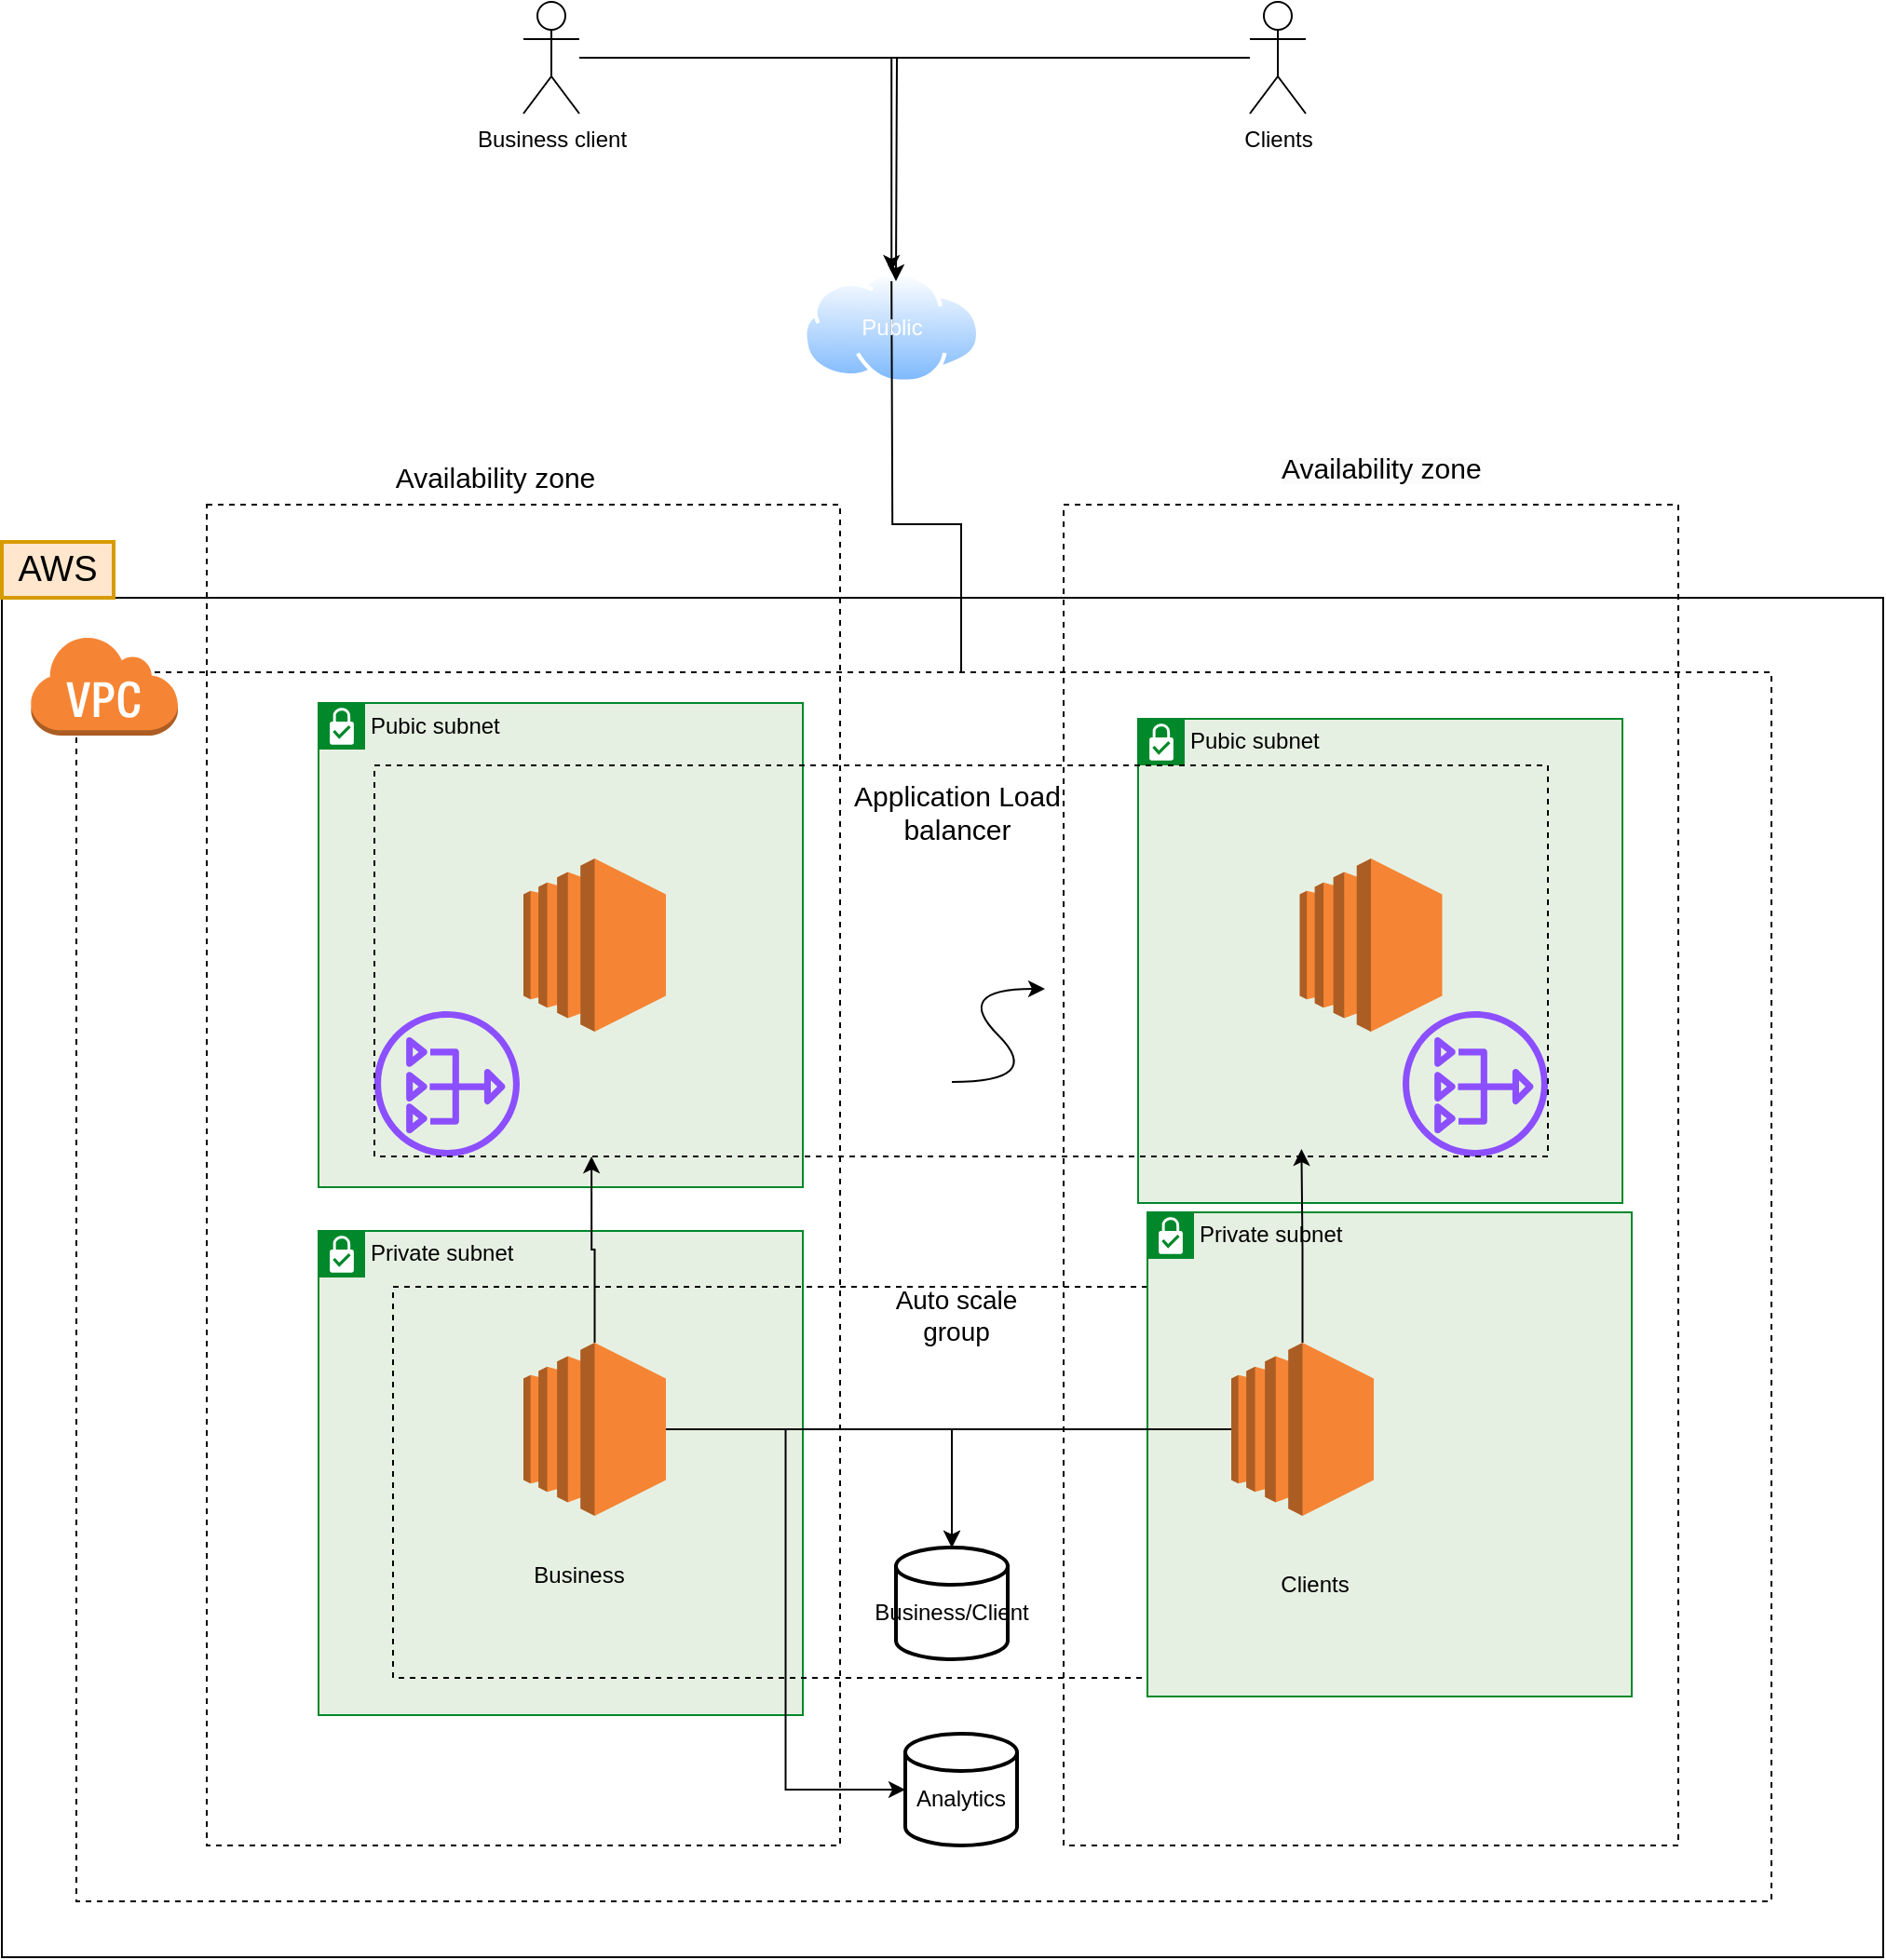 <mxfile version="24.7.12">
  <diagram name="Page-1" id="1npiZSmswvkon4gAFHvo">
    <mxGraphModel dx="1912" dy="1228" grid="1" gridSize="10" guides="1" tooltips="1" connect="1" arrows="1" fold="1" page="1" pageScale="1" pageWidth="850" pageHeight="1100" math="0" shadow="0">
      <root>
        <mxCell id="0" />
        <mxCell id="1" parent="0" />
        <mxCell id="VEC-emDZ8dzPH6i4BCSv-1" value="" style="rounded=0;whiteSpace=wrap;html=1;" vertex="1" parent="1">
          <mxGeometry x="370" y="350" width="1010" height="730" as="geometry" />
        </mxCell>
        <mxCell id="VEC-emDZ8dzPH6i4BCSv-2" value="AWS" style="text;html=1;align=center;verticalAlign=middle;whiteSpace=wrap;rounded=0;fillColor=#ffe6cc;strokeColor=#d79b00;strokeWidth=2;fontSize=19;" vertex="1" parent="1">
          <mxGeometry x="370" y="320" width="60" height="30" as="geometry" />
        </mxCell>
        <mxCell id="VEC-emDZ8dzPH6i4BCSv-4" value="" style="image;aspect=fixed;perimeter=ellipsePerimeter;html=1;align=center;shadow=0;dashed=0;spacingTop=3;image=img/lib/active_directory/internet_cloud.svg;" vertex="1" parent="1">
          <mxGeometry x="800" y="175" width="95.23" height="60" as="geometry" />
        </mxCell>
        <mxCell id="VEC-emDZ8dzPH6i4BCSv-21" style="edgeStyle=orthogonalEdgeStyle;rounded=0;orthogonalLoop=1;jettySize=auto;html=1;" edge="1" parent="1" target="VEC-emDZ8dzPH6i4BCSv-22">
          <mxGeometry relative="1" as="geometry">
            <mxPoint x="880" y="340.0" as="targetPoint" />
            <mxPoint x="847.6" y="180" as="sourcePoint" />
          </mxGeometry>
        </mxCell>
        <mxCell id="VEC-emDZ8dzPH6i4BCSv-5" value="&lt;font color=&quot;#ffffff&quot;&gt;Public&lt;/font&gt;" style="text;html=1;align=center;verticalAlign=middle;whiteSpace=wrap;rounded=0;" vertex="1" parent="1">
          <mxGeometry x="817.62" y="190" width="60" height="30" as="geometry" />
        </mxCell>
        <mxCell id="VEC-emDZ8dzPH6i4BCSv-11" style="edgeStyle=orthogonalEdgeStyle;rounded=0;orthogonalLoop=1;jettySize=auto;html=1;" edge="1" parent="1" source="VEC-emDZ8dzPH6i4BCSv-6">
          <mxGeometry relative="1" as="geometry">
            <mxPoint x="850" y="180.0" as="targetPoint" />
          </mxGeometry>
        </mxCell>
        <mxCell id="VEC-emDZ8dzPH6i4BCSv-6" value="Business client" style="shape=umlActor;verticalLabelPosition=bottom;verticalAlign=top;html=1;outlineConnect=0;" vertex="1" parent="1">
          <mxGeometry x="650" y="30" width="30" height="60" as="geometry" />
        </mxCell>
        <mxCell id="VEC-emDZ8dzPH6i4BCSv-10" style="edgeStyle=orthogonalEdgeStyle;rounded=0;orthogonalLoop=1;jettySize=auto;html=1;entryX=0.5;entryY=0;entryDx=0;entryDy=0;" edge="1" parent="1" source="VEC-emDZ8dzPH6i4BCSv-9" target="VEC-emDZ8dzPH6i4BCSv-4">
          <mxGeometry relative="1" as="geometry" />
        </mxCell>
        <mxCell id="VEC-emDZ8dzPH6i4BCSv-9" value="Clients" style="shape=umlActor;verticalLabelPosition=bottom;verticalAlign=top;html=1;outlineConnect=0;" vertex="1" parent="1">
          <mxGeometry x="1040" y="30" width="30" height="60" as="geometry" />
        </mxCell>
        <mxCell id="VEC-emDZ8dzPH6i4BCSv-15" value="" style="rounded=0;whiteSpace=wrap;html=1;strokeColor=default;dashed=1;" vertex="1" parent="1">
          <mxGeometry x="410" y="390" width="910" height="660" as="geometry" />
        </mxCell>
        <mxCell id="VEC-emDZ8dzPH6i4BCSv-16" value="" style="outlineConnect=0;dashed=0;verticalLabelPosition=bottom;verticalAlign=top;align=center;html=1;shape=mxgraph.aws3.virtual_private_cloud;fillColor=#F58534;gradientColor=none;" vertex="1" parent="1">
          <mxGeometry x="385" y="370" width="79.5" height="54" as="geometry" />
        </mxCell>
        <mxCell id="VEC-emDZ8dzPH6i4BCSv-17" value="" style="rounded=0;whiteSpace=wrap;html=1;dashed=1;fillColor=none;" vertex="1" parent="1">
          <mxGeometry x="480" y="300" width="340" height="720" as="geometry" />
        </mxCell>
        <mxCell id="VEC-emDZ8dzPH6i4BCSv-18" value="" style="rounded=0;whiteSpace=wrap;html=1;dashed=1;fillColor=none;" vertex="1" parent="1">
          <mxGeometry x="940" y="300" width="330" height="720" as="geometry" />
        </mxCell>
        <mxCell id="VEC-emDZ8dzPH6i4BCSv-19" value="Availability zone" style="text;html=1;align=center;verticalAlign=middle;whiteSpace=wrap;rounded=0;fontSize=15;" vertex="1" parent="1">
          <mxGeometry x="580" y="270" width="110" height="30" as="geometry" />
        </mxCell>
        <mxCell id="VEC-emDZ8dzPH6i4BCSv-20" value="&lt;span style=&quot;color: rgb(0, 0, 0); font-family: Helvetica; font-style: normal; font-variant-ligatures: normal; font-variant-caps: normal; font-weight: 400; letter-spacing: normal; orphans: 2; text-align: center; text-indent: 0px; text-transform: none; widows: 2; word-spacing: 0px; -webkit-text-stroke-width: 0px; white-space: normal; background-color: rgb(251, 251, 251); text-decoration-thickness: initial; text-decoration-style: initial; text-decoration-color: initial; float: none; display: inline !important;&quot;&gt;&lt;font style=&quot;font-size: 15px;&quot;&gt;Availability zone&lt;/font&gt;&lt;/span&gt;" style="text;whiteSpace=wrap;html=1;" vertex="1" parent="1">
          <mxGeometry x="1055" y="265" width="120" height="40" as="geometry" />
        </mxCell>
        <mxCell id="VEC-emDZ8dzPH6i4BCSv-25" value="Pubic subnet" style="shape=mxgraph.ibm.box;prType=subnet;fontStyle=0;verticalAlign=top;align=left;spacingLeft=32;spacingTop=4;fillColor=#E6F0E2;rounded=0;whiteSpace=wrap;html=1;strokeColor=#00882B;strokeWidth=1;dashed=0;container=1;spacing=-4;collapsible=0;expand=0;recursiveResize=0;" vertex="1" parent="1">
          <mxGeometry x="980" y="415" width="260" height="260" as="geometry" />
        </mxCell>
        <mxCell id="VEC-emDZ8dzPH6i4BCSv-23" value="&lt;font style=&quot;font-size: 15px;&quot;&gt;Application Load balancer&lt;/font&gt;" style="text;html=1;align=center;verticalAlign=middle;whiteSpace=wrap;rounded=0;" vertex="1" parent="1">
          <mxGeometry x="817.62" y="440" width="130" height="50" as="geometry" />
        </mxCell>
        <mxCell id="VEC-emDZ8dzPH6i4BCSv-27" value="" style="outlineConnect=0;dashed=0;verticalLabelPosition=bottom;verticalAlign=top;align=center;html=1;shape=mxgraph.aws3.ec2;fillColor=#F58534;gradientColor=none;" vertex="1" parent="1">
          <mxGeometry x="1066.75" y="490" width="76.5" height="93" as="geometry" />
        </mxCell>
        <mxCell id="VEC-emDZ8dzPH6i4BCSv-29" value="" style="sketch=0;outlineConnect=0;fontColor=#232F3E;gradientColor=none;fillColor=#8C4FFF;strokeColor=none;dashed=0;verticalLabelPosition=bottom;verticalAlign=top;align=center;html=1;fontSize=12;fontStyle=0;aspect=fixed;pointerEvents=1;shape=mxgraph.aws4.nat_gateway;" vertex="1" parent="1">
          <mxGeometry x="1122" y="572" width="78" height="78" as="geometry" />
        </mxCell>
        <mxCell id="VEC-emDZ8dzPH6i4BCSv-30" value="Private subnet" style="shape=mxgraph.ibm.box;prType=subnet;fontStyle=0;verticalAlign=top;align=left;spacingLeft=32;spacingTop=4;fillColor=#E6F0E2;rounded=0;whiteSpace=wrap;html=1;strokeColor=#00882B;strokeWidth=1;dashed=0;container=1;spacing=-4;collapsible=0;expand=0;recursiveResize=0;" vertex="1" parent="1">
          <mxGeometry x="540" y="690" width="260" height="260" as="geometry" />
        </mxCell>
        <mxCell id="VEC-emDZ8dzPH6i4BCSv-33" value="" style="rounded=0;whiteSpace=wrap;html=1;dashed=1;fillColor=none;" vertex="1" parent="VEC-emDZ8dzPH6i4BCSv-30">
          <mxGeometry x="40" y="30" width="630" height="210" as="geometry" />
        </mxCell>
        <mxCell id="VEC-emDZ8dzPH6i4BCSv-47" value="Business" style="text;html=1;align=center;verticalAlign=middle;whiteSpace=wrap;rounded=0;" vertex="1" parent="VEC-emDZ8dzPH6i4BCSv-30">
          <mxGeometry x="110" y="170" width="60" height="30" as="geometry" />
        </mxCell>
        <mxCell id="VEC-emDZ8dzPH6i4BCSv-36" value="" style="strokeWidth=2;html=1;shape=mxgraph.flowchart.database;whiteSpace=wrap;" vertex="1" parent="VEC-emDZ8dzPH6i4BCSv-30">
          <mxGeometry x="310" y="170" width="60" height="60" as="geometry" />
        </mxCell>
        <mxCell id="VEC-emDZ8dzPH6i4BCSv-53" value="Business/Client" style="text;html=1;align=center;verticalAlign=middle;whiteSpace=wrap;rounded=0;" vertex="1" parent="VEC-emDZ8dzPH6i4BCSv-30">
          <mxGeometry x="310" y="190" width="60" height="30" as="geometry" />
        </mxCell>
        <mxCell id="VEC-emDZ8dzPH6i4BCSv-31" value="Private subnet" style="shape=mxgraph.ibm.box;prType=subnet;fontStyle=0;verticalAlign=top;align=left;spacingLeft=32;spacingTop=4;fillColor=#E6F0E2;rounded=0;whiteSpace=wrap;html=1;strokeColor=#00882B;strokeWidth=1;dashed=0;container=1;spacing=-4;collapsible=0;expand=0;recursiveResize=0;" vertex="1" parent="VEC-emDZ8dzPH6i4BCSv-30">
          <mxGeometry x="445" y="-10" width="260" height="260" as="geometry" />
        </mxCell>
        <mxCell id="VEC-emDZ8dzPH6i4BCSv-48" value="Clients" style="text;html=1;align=center;verticalAlign=middle;whiteSpace=wrap;rounded=0;" vertex="1" parent="VEC-emDZ8dzPH6i4BCSv-31">
          <mxGeometry x="60" y="185" width="60" height="30" as="geometry" />
        </mxCell>
        <mxCell id="VEC-emDZ8dzPH6i4BCSv-32" value="Pubic subnet" style="shape=mxgraph.ibm.box;prType=subnet;fontStyle=0;verticalAlign=top;align=left;spacingLeft=32;spacingTop=4;fillColor=#E6F0E2;rounded=0;whiteSpace=wrap;html=1;strokeColor=#00882B;strokeWidth=1;dashed=0;container=1;spacing=-4;collapsible=0;expand=0;recursiveResize=0;" vertex="1" parent="1">
          <mxGeometry x="540" y="406.5" width="260" height="260" as="geometry" />
        </mxCell>
        <mxCell id="VEC-emDZ8dzPH6i4BCSv-28" value="" style="sketch=0;outlineConnect=0;fontColor=#232F3E;gradientColor=none;fillColor=#8C4FFF;strokeColor=none;dashed=0;verticalLabelPosition=bottom;verticalAlign=top;align=center;html=1;fontSize=12;fontStyle=0;aspect=fixed;pointerEvents=1;shape=mxgraph.aws4.nat_gateway;" vertex="1" parent="1">
          <mxGeometry x="570" y="572" width="78" height="78" as="geometry" />
        </mxCell>
        <mxCell id="VEC-emDZ8dzPH6i4BCSv-26" value="" style="outlineConnect=0;dashed=0;verticalLabelPosition=bottom;verticalAlign=top;align=center;html=1;shape=mxgraph.aws3.ec2;fillColor=#F58534;gradientColor=none;" vertex="1" parent="1">
          <mxGeometry x="650" y="490" width="76.5" height="93" as="geometry" />
        </mxCell>
        <mxCell id="VEC-emDZ8dzPH6i4BCSv-22" value="" style="rounded=0;whiteSpace=wrap;html=1;dashed=1;fillColor=none;" vertex="1" parent="1">
          <mxGeometry x="570" y="440" width="630" height="210" as="geometry" />
        </mxCell>
        <mxCell id="VEC-emDZ8dzPH6i4BCSv-34" value="&lt;font style=&quot;font-size: 14px;&quot;&gt;Auto scale group&lt;/font&gt;" style="text;html=1;align=center;verticalAlign=middle;whiteSpace=wrap;rounded=0;" vertex="1" parent="1">
          <mxGeometry x="828.93" y="720" width="107.38" height="30" as="geometry" />
        </mxCell>
        <mxCell id="VEC-emDZ8dzPH6i4BCSv-42" style="edgeStyle=orthogonalEdgeStyle;rounded=0;orthogonalLoop=1;jettySize=auto;html=1;" edge="1" parent="1" source="VEC-emDZ8dzPH6i4BCSv-37" target="VEC-emDZ8dzPH6i4BCSv-36">
          <mxGeometry relative="1" as="geometry" />
        </mxCell>
        <mxCell id="VEC-emDZ8dzPH6i4BCSv-37" value="" style="outlineConnect=0;dashed=0;verticalLabelPosition=bottom;verticalAlign=top;align=center;html=1;shape=mxgraph.aws3.ec2;fillColor=#F58534;gradientColor=none;" vertex="1" parent="1">
          <mxGeometry x="650" y="750" width="76.5" height="93" as="geometry" />
        </mxCell>
        <mxCell id="VEC-emDZ8dzPH6i4BCSv-43" style="edgeStyle=orthogonalEdgeStyle;rounded=0;orthogonalLoop=1;jettySize=auto;html=1;" edge="1" parent="1" source="VEC-emDZ8dzPH6i4BCSv-39" target="VEC-emDZ8dzPH6i4BCSv-36">
          <mxGeometry relative="1" as="geometry" />
        </mxCell>
        <mxCell id="VEC-emDZ8dzPH6i4BCSv-39" value="" style="outlineConnect=0;dashed=0;verticalLabelPosition=bottom;verticalAlign=top;align=center;html=1;shape=mxgraph.aws3.ec2;fillColor=#F58534;gradientColor=none;" vertex="1" parent="1">
          <mxGeometry x="1030" y="750" width="76.5" height="93" as="geometry" />
        </mxCell>
        <mxCell id="VEC-emDZ8dzPH6i4BCSv-44" style="edgeStyle=orthogonalEdgeStyle;rounded=0;orthogonalLoop=1;jettySize=auto;html=1;entryX=0.185;entryY=1;entryDx=0;entryDy=0;entryPerimeter=0;" edge="1" parent="1" source="VEC-emDZ8dzPH6i4BCSv-37" target="VEC-emDZ8dzPH6i4BCSv-22">
          <mxGeometry relative="1" as="geometry" />
        </mxCell>
        <mxCell id="VEC-emDZ8dzPH6i4BCSv-45" style="edgeStyle=orthogonalEdgeStyle;rounded=0;orthogonalLoop=1;jettySize=auto;html=1;entryX=0.79;entryY=0.981;entryDx=0;entryDy=0;entryPerimeter=0;" edge="1" parent="1" source="VEC-emDZ8dzPH6i4BCSv-39" target="VEC-emDZ8dzPH6i4BCSv-22">
          <mxGeometry relative="1" as="geometry" />
        </mxCell>
        <mxCell id="VEC-emDZ8dzPH6i4BCSv-49" value="" style="strokeWidth=2;html=1;shape=mxgraph.flowchart.database;whiteSpace=wrap;" vertex="1" parent="1">
          <mxGeometry x="855" y="960" width="60" height="60" as="geometry" />
        </mxCell>
        <mxCell id="VEC-emDZ8dzPH6i4BCSv-50" value="" style="curved=1;endArrow=classic;html=1;rounded=0;" edge="1" parent="1">
          <mxGeometry width="50" height="50" relative="1" as="geometry">
            <mxPoint x="880" y="610" as="sourcePoint" />
            <mxPoint x="930" y="560" as="targetPoint" />
            <Array as="points">
              <mxPoint x="930" y="610" />
              <mxPoint x="880" y="560" />
            </Array>
          </mxGeometry>
        </mxCell>
        <mxCell id="VEC-emDZ8dzPH6i4BCSv-51" style="edgeStyle=orthogonalEdgeStyle;rounded=0;orthogonalLoop=1;jettySize=auto;html=1;entryX=0;entryY=0.5;entryDx=0;entryDy=0;entryPerimeter=0;" edge="1" parent="1" source="VEC-emDZ8dzPH6i4BCSv-37" target="VEC-emDZ8dzPH6i4BCSv-49">
          <mxGeometry relative="1" as="geometry" />
        </mxCell>
        <mxCell id="VEC-emDZ8dzPH6i4BCSv-52" value="Analytics" style="text;html=1;align=center;verticalAlign=middle;whiteSpace=wrap;rounded=0;" vertex="1" parent="1">
          <mxGeometry x="855" y="980" width="60" height="30" as="geometry" />
        </mxCell>
      </root>
    </mxGraphModel>
  </diagram>
</mxfile>
